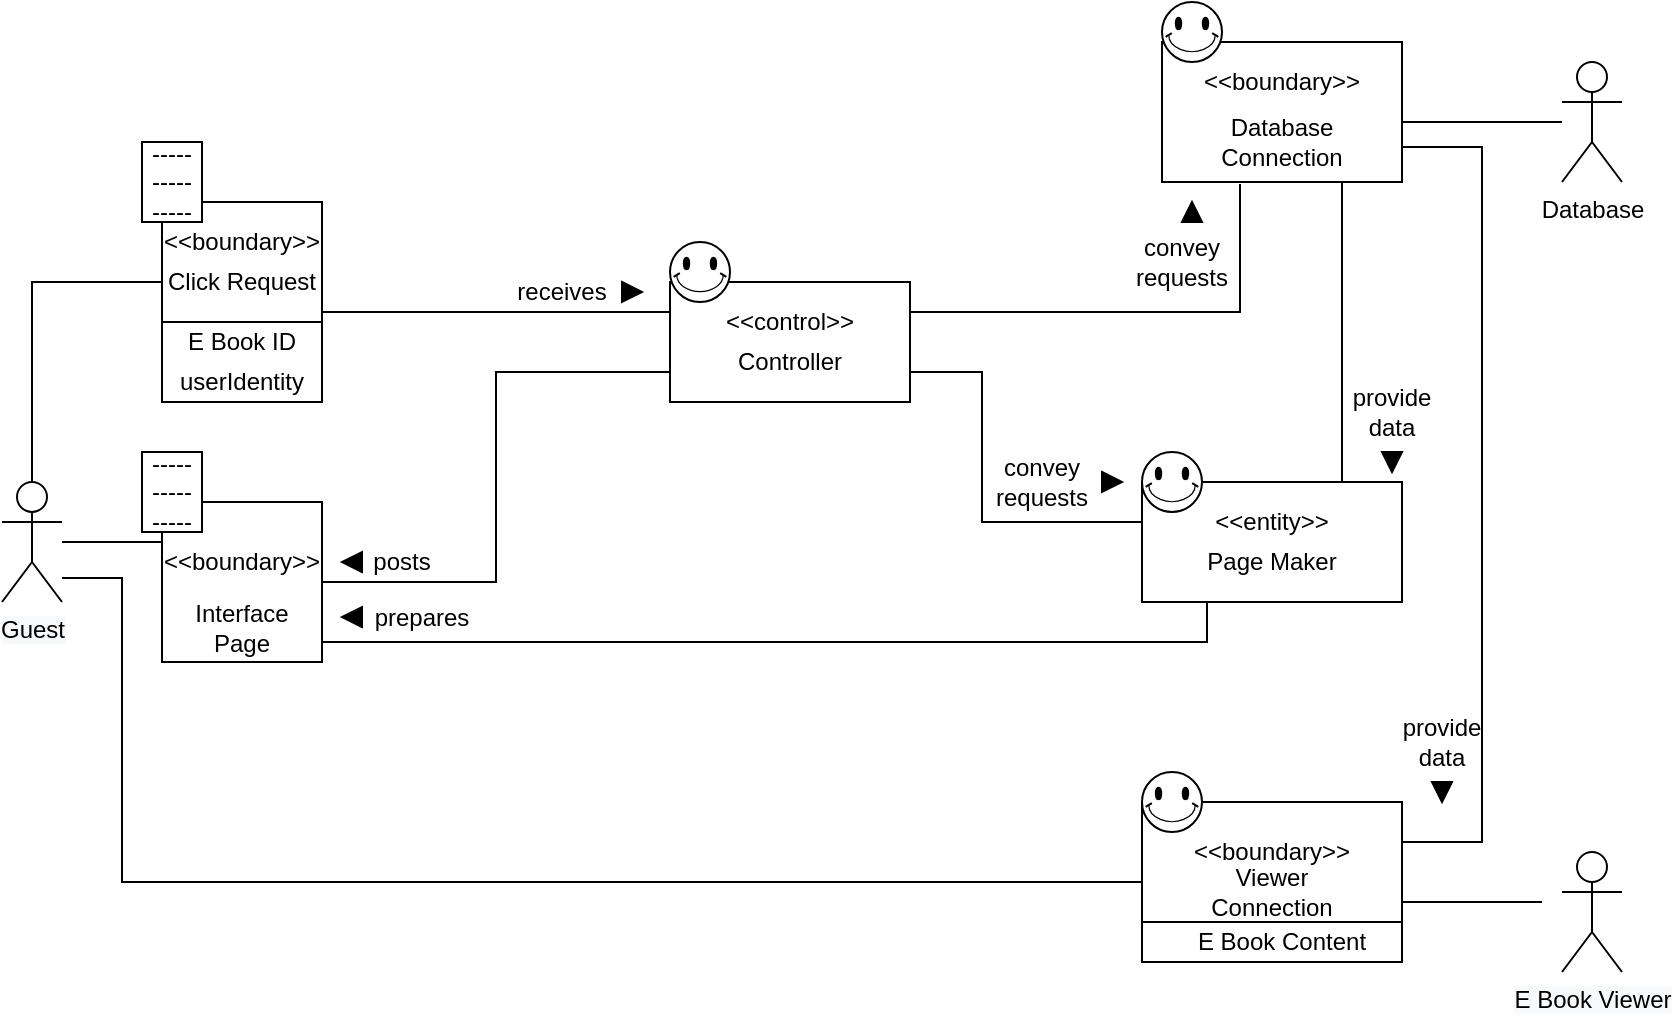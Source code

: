 <mxfile version="14.6.6" type="github">
  <diagram id="mtXusVuRq8ULlgbZbmsT" name="Page-1">
    <mxGraphModel dx="1422" dy="794" grid="1" gridSize="10" guides="1" tooltips="1" connect="1" arrows="1" fold="1" page="1" pageScale="1" pageWidth="827" pageHeight="1169" math="0" shadow="0">
      <root>
        <mxCell id="0" />
        <mxCell id="1" parent="0" />
        <mxCell id="udYR9ekKEHqNirX7fmIo-25" style="edgeStyle=orthogonalEdgeStyle;rounded=0;orthogonalLoop=1;jettySize=auto;html=1;exitX=0.25;exitY=1;exitDx=0;exitDy=0;entryX=1;entryY=0.875;entryDx=0;entryDy=0;entryPerimeter=0;endArrow=none;endFill=0;" edge="1" parent="1" source="bcshMdE293iyDVxzeFrG-1" target="bcshMdE293iyDVxzeFrG-6">
          <mxGeometry relative="1" as="geometry" />
        </mxCell>
        <mxCell id="bcshMdE293iyDVxzeFrG-1" value="" style="shape=internalStorage;whiteSpace=wrap;html=1;backgroundOutline=1;dx=130;dy=80;" parent="1" vertex="1">
          <mxGeometry x="600" y="310" width="130" height="60" as="geometry" />
        </mxCell>
        <mxCell id="bcshMdE293iyDVxzeFrG-2" value="" style="verticalLabelPosition=bottom;verticalAlign=top;html=1;shape=mxgraph.basic.smiley" parent="1" vertex="1">
          <mxGeometry x="600" y="295" width="30" height="30" as="geometry" />
        </mxCell>
        <mxCell id="udYR9ekKEHqNirX7fmIo-29" style="edgeStyle=orthogonalEdgeStyle;rounded=0;orthogonalLoop=1;jettySize=auto;html=1;exitX=1;exitY=0.75;exitDx=0;exitDy=0;entryX=1;entryY=0.25;entryDx=0;entryDy=0;endArrow=none;endFill=0;" edge="1" parent="1" source="bcshMdE293iyDVxzeFrG-3" target="bcshMdE293iyDVxzeFrG-43">
          <mxGeometry relative="1" as="geometry">
            <Array as="points">
              <mxPoint x="770" y="143" />
              <mxPoint x="770" y="490" />
            </Array>
          </mxGeometry>
        </mxCell>
        <mxCell id="bcshMdE293iyDVxzeFrG-3" value="" style="shape=internalStorage;whiteSpace=wrap;html=1;backgroundOutline=1;dx=120;dy=80;" parent="1" vertex="1">
          <mxGeometry x="610" y="90" width="120" height="70" as="geometry" />
        </mxCell>
        <mxCell id="bcshMdE293iyDVxzeFrG-4" value="" style="verticalLabelPosition=bottom;verticalAlign=top;html=1;shape=mxgraph.basic.smiley" parent="1" vertex="1">
          <mxGeometry x="610" y="70" width="30" height="30" as="geometry" />
        </mxCell>
        <mxCell id="udYR9ekKEHqNirX7fmIo-24" style="edgeStyle=orthogonalEdgeStyle;rounded=0;orthogonalLoop=1;jettySize=auto;html=1;exitX=0;exitY=0.75;exitDx=0;exitDy=0;entryX=1;entryY=0.5;entryDx=0;entryDy=0;endArrow=none;endFill=0;" edge="1" parent="1" source="bcshMdE293iyDVxzeFrG-5" target="bcshMdE293iyDVxzeFrG-6">
          <mxGeometry relative="1" as="geometry" />
        </mxCell>
        <mxCell id="udYR9ekKEHqNirX7fmIo-26" style="edgeStyle=orthogonalEdgeStyle;rounded=0;orthogonalLoop=1;jettySize=auto;html=1;exitX=1;exitY=0.75;exitDx=0;exitDy=0;entryX=0;entryY=0.5;entryDx=0;entryDy=0;endArrow=none;endFill=0;" edge="1" parent="1" source="bcshMdE293iyDVxzeFrG-5" target="bcshMdE293iyDVxzeFrG-1">
          <mxGeometry relative="1" as="geometry">
            <Array as="points">
              <mxPoint x="520" y="255" />
              <mxPoint x="520" y="330" />
              <mxPoint x="600" y="330" />
            </Array>
          </mxGeometry>
        </mxCell>
        <mxCell id="udYR9ekKEHqNirX7fmIo-27" style="edgeStyle=orthogonalEdgeStyle;rounded=0;orthogonalLoop=1;jettySize=auto;html=1;exitX=1;exitY=0.25;exitDx=0;exitDy=0;entryX=0.325;entryY=1.014;entryDx=0;entryDy=0;entryPerimeter=0;endArrow=none;endFill=0;" edge="1" parent="1" source="bcshMdE293iyDVxzeFrG-5" target="bcshMdE293iyDVxzeFrG-3">
          <mxGeometry relative="1" as="geometry" />
        </mxCell>
        <mxCell id="bcshMdE293iyDVxzeFrG-5" value="" style="shape=internalStorage;whiteSpace=wrap;html=1;backgroundOutline=1;dx=120;dy=80;" parent="1" vertex="1">
          <mxGeometry x="364" y="210" width="120" height="60" as="geometry" />
        </mxCell>
        <mxCell id="bcshMdE293iyDVxzeFrG-6" value="" style="shape=internalStorage;whiteSpace=wrap;html=1;backgroundOutline=1;dx=80;dy=110;" parent="1" vertex="1">
          <mxGeometry x="110" y="320" width="80" height="80" as="geometry" />
        </mxCell>
        <mxCell id="bcshMdE293iyDVxzeFrG-7" value="" style="shape=internalStorage;whiteSpace=wrap;html=1;backgroundOutline=1;dx=80;dy=60;" parent="1" vertex="1">
          <mxGeometry x="110" y="170" width="80" height="100" as="geometry" />
        </mxCell>
        <mxCell id="bcshMdE293iyDVxzeFrG-8" value="&lt;span style=&quot;color: rgb(0 , 0 , 0) ; font-family: &amp;#34;helvetica&amp;#34; ; font-size: 12px ; font-style: normal ; font-weight: 400 ; letter-spacing: normal ; text-align: center ; text-indent: 0px ; text-transform: none ; word-spacing: 0px ; background-color: rgb(248 , 249 , 250) ; display: inline ; float: none&quot;&gt;Guest&lt;/span&gt;&lt;br&gt;" style="shape=umlActor;verticalLabelPosition=bottom;verticalAlign=top;html=1;outlineConnect=0;" parent="1" vertex="1">
          <mxGeometry x="30" y="310" width="30" height="60" as="geometry" />
        </mxCell>
        <mxCell id="bcshMdE293iyDVxzeFrG-10" value="Interface Page" style="text;html=1;strokeColor=none;fillColor=none;align=center;verticalAlign=middle;whiteSpace=wrap;rounded=0;" parent="1" vertex="1">
          <mxGeometry x="130" y="370" width="40" height="25" as="geometry" />
        </mxCell>
        <mxCell id="bcshMdE293iyDVxzeFrG-11" value="Controller" style="text;html=1;strokeColor=none;fillColor=none;align=center;verticalAlign=middle;whiteSpace=wrap;rounded=0;" parent="1" vertex="1">
          <mxGeometry x="404" y="240" width="40" height="20" as="geometry" />
        </mxCell>
        <mxCell id="bcshMdE293iyDVxzeFrG-12" value="Page Maker" style="text;html=1;strokeColor=none;fillColor=none;align=center;verticalAlign=middle;whiteSpace=wrap;rounded=0;" parent="1" vertex="1">
          <mxGeometry x="625" y="340" width="80" height="20" as="geometry" />
        </mxCell>
        <mxCell id="bcshMdE293iyDVxzeFrG-13" value="Database Connection" style="text;html=1;strokeColor=none;fillColor=none;align=center;verticalAlign=middle;whiteSpace=wrap;rounded=0;" parent="1" vertex="1">
          <mxGeometry x="650" y="130" width="40" height="20" as="geometry" />
        </mxCell>
        <mxCell id="bcshMdE293iyDVxzeFrG-20" value="receives" style="text;html=1;strokeColor=none;fillColor=none;align=center;verticalAlign=middle;whiteSpace=wrap;rounded=0;" parent="1" vertex="1">
          <mxGeometry x="290" y="205" width="40" height="20" as="geometry" />
        </mxCell>
        <mxCell id="bcshMdE293iyDVxzeFrG-21" value="posts" style="text;html=1;strokeColor=none;fillColor=none;align=center;verticalAlign=middle;whiteSpace=wrap;rounded=0;" parent="1" vertex="1">
          <mxGeometry x="210" y="340" width="40" height="20" as="geometry" />
        </mxCell>
        <mxCell id="bcshMdE293iyDVxzeFrG-22" value="prepares" style="text;html=1;strokeColor=none;fillColor=none;align=center;verticalAlign=middle;whiteSpace=wrap;rounded=0;" parent="1" vertex="1">
          <mxGeometry x="220" y="367.5" width="40" height="20" as="geometry" />
        </mxCell>
        <mxCell id="bcshMdE293iyDVxzeFrG-23" value="convey requests" style="text;html=1;strokeColor=none;fillColor=none;align=center;verticalAlign=middle;whiteSpace=wrap;rounded=0;" parent="1" vertex="1">
          <mxGeometry x="530" y="300" width="40" height="20" as="geometry" />
        </mxCell>
        <mxCell id="bcshMdE293iyDVxzeFrG-24" value="convey requests" style="text;html=1;strokeColor=none;fillColor=none;align=center;verticalAlign=middle;whiteSpace=wrap;rounded=0;" parent="1" vertex="1">
          <mxGeometry x="600" y="190" width="40" height="20" as="geometry" />
        </mxCell>
        <mxCell id="bcshMdE293iyDVxzeFrG-25" value="provide data" style="text;html=1;strokeColor=none;fillColor=none;align=center;verticalAlign=middle;whiteSpace=wrap;rounded=0;" parent="1" vertex="1">
          <mxGeometry x="705" y="265" width="40" height="20" as="geometry" />
        </mxCell>
        <mxCell id="bcshMdE293iyDVxzeFrG-27" value="" style="endArrow=none;html=1;" parent="1" source="bcshMdE293iyDVxzeFrG-8" edge="1">
          <mxGeometry width="50" height="50" relative="1" as="geometry">
            <mxPoint x="320" y="250" as="sourcePoint" />
            <mxPoint x="110" y="340" as="targetPoint" />
          </mxGeometry>
        </mxCell>
        <mxCell id="bcshMdE293iyDVxzeFrG-28" value="" style="verticalLabelPosition=bottom;verticalAlign=top;html=1;shape=mxgraph.basic.smiley" parent="1" vertex="1">
          <mxGeometry x="364" y="190" width="30" height="30" as="geometry" />
        </mxCell>
        <mxCell id="bcshMdE293iyDVxzeFrG-29" value="&amp;lt;&amp;lt;control&amp;gt;&amp;gt;" style="text;html=1;strokeColor=none;fillColor=none;align=center;verticalAlign=middle;whiteSpace=wrap;rounded=0;" parent="1" vertex="1">
          <mxGeometry x="404" y="220" width="40" height="20" as="geometry" />
        </mxCell>
        <mxCell id="bcshMdE293iyDVxzeFrG-30" value="&amp;lt;&amp;lt;boundary&amp;gt;&amp;gt;" style="text;html=1;strokeColor=none;fillColor=none;align=center;verticalAlign=middle;whiteSpace=wrap;rounded=0;" parent="1" vertex="1">
          <mxGeometry x="130" y="180" width="40" height="20" as="geometry" />
        </mxCell>
        <mxCell id="bcshMdE293iyDVxzeFrG-31" value="&amp;lt;&amp;lt;boundary&amp;gt;&amp;gt;" style="text;html=1;strokeColor=none;fillColor=none;align=center;verticalAlign=middle;whiteSpace=wrap;rounded=0;" parent="1" vertex="1">
          <mxGeometry x="130" y="340" width="40" height="20" as="geometry" />
        </mxCell>
        <mxCell id="bcshMdE293iyDVxzeFrG-32" value="E Book ID" style="text;html=1;strokeColor=none;fillColor=none;align=center;verticalAlign=middle;whiteSpace=wrap;rounded=0;" parent="1" vertex="1">
          <mxGeometry x="110" y="230" width="80" height="20" as="geometry" />
        </mxCell>
        <mxCell id="udYR9ekKEHqNirX7fmIo-23" style="edgeStyle=orthogonalEdgeStyle;rounded=0;orthogonalLoop=1;jettySize=auto;html=1;exitX=0;exitY=0.5;exitDx=0;exitDy=0;entryX=0.5;entryY=0;entryDx=0;entryDy=0;entryPerimeter=0;endArrow=none;endFill=0;" edge="1" parent="1" source="bcshMdE293iyDVxzeFrG-33" target="bcshMdE293iyDVxzeFrG-8">
          <mxGeometry relative="1" as="geometry" />
        </mxCell>
        <mxCell id="bcshMdE293iyDVxzeFrG-33" value="Click Request" style="text;html=1;strokeColor=none;fillColor=none;align=center;verticalAlign=middle;whiteSpace=wrap;rounded=0;" parent="1" vertex="1">
          <mxGeometry x="110" y="200" width="80" height="20" as="geometry" />
        </mxCell>
        <mxCell id="bcshMdE293iyDVxzeFrG-34" value="&amp;lt;&amp;lt;boundary&amp;gt;&amp;gt;" style="text;html=1;strokeColor=none;fillColor=none;align=center;verticalAlign=middle;whiteSpace=wrap;rounded=0;" parent="1" vertex="1">
          <mxGeometry x="650" y="100" width="40" height="20" as="geometry" />
        </mxCell>
        <mxCell id="bcshMdE293iyDVxzeFrG-35" value="&amp;lt;&amp;lt;entity&amp;gt;&amp;gt;" style="text;html=1;strokeColor=none;fillColor=none;align=center;verticalAlign=middle;whiteSpace=wrap;rounded=0;" parent="1" vertex="1">
          <mxGeometry x="645" y="320" width="40" height="20" as="geometry" />
        </mxCell>
        <mxCell id="bcshMdE293iyDVxzeFrG-36" value="&lt;span&gt;Database&lt;/span&gt;" style="shape=umlActor;verticalLabelPosition=bottom;verticalAlign=top;html=1;outlineConnect=0;" parent="1" vertex="1">
          <mxGeometry x="810" y="100" width="30" height="60" as="geometry" />
        </mxCell>
        <mxCell id="bcshMdE293iyDVxzeFrG-38" value="" style="endArrow=none;html=1;" parent="1" target="bcshMdE293iyDVxzeFrG-36" edge="1">
          <mxGeometry width="50" height="50" relative="1" as="geometry">
            <mxPoint x="730" y="130" as="sourcePoint" />
            <mxPoint x="500" y="200" as="targetPoint" />
          </mxGeometry>
        </mxCell>
        <mxCell id="bcshMdE293iyDVxzeFrG-39" value="-----&lt;br&gt;-----&lt;br&gt;-----" style="whiteSpace=wrap;html=1;align=center;" parent="1" vertex="1">
          <mxGeometry x="100" y="140" width="30" height="40" as="geometry" />
        </mxCell>
        <mxCell id="bcshMdE293iyDVxzeFrG-40" value="-----&lt;br&gt;-----&lt;br&gt;-----" style="whiteSpace=wrap;html=1;align=center;" parent="1" vertex="1">
          <mxGeometry x="100" y="295" width="30" height="40" as="geometry" />
        </mxCell>
        <mxCell id="bcshMdE293iyDVxzeFrG-41" value="&lt;span style=&quot;color: rgb(0 , 0 , 0) ; font-family: &amp;#34;helvetica&amp;#34; ; font-size: 12px ; font-style: normal ; font-weight: 400 ; letter-spacing: normal ; text-align: center ; text-indent: 0px ; text-transform: none ; word-spacing: 0px ; background-color: rgb(248 , 249 , 250) ; display: inline ; float: none&quot;&gt;E Book Viewer&lt;/span&gt;&lt;br&gt;" style="shape=umlActor;verticalLabelPosition=bottom;verticalAlign=top;html=1;outlineConnect=0;" parent="1" vertex="1">
          <mxGeometry x="810" y="495" width="30" height="60" as="geometry" />
        </mxCell>
        <mxCell id="udYR9ekKEHqNirX7fmIo-28" style="edgeStyle=orthogonalEdgeStyle;rounded=0;orthogonalLoop=1;jettySize=auto;html=1;exitX=0;exitY=0.5;exitDx=0;exitDy=0;endArrow=none;endFill=0;" edge="1" parent="1" source="bcshMdE293iyDVxzeFrG-43" target="bcshMdE293iyDVxzeFrG-8">
          <mxGeometry relative="1" as="geometry">
            <mxPoint x="70" y="358" as="targetPoint" />
            <Array as="points">
              <mxPoint x="90" y="510" />
              <mxPoint x="90" y="358" />
            </Array>
          </mxGeometry>
        </mxCell>
        <mxCell id="bcshMdE293iyDVxzeFrG-43" value="" style="shape=internalStorage;whiteSpace=wrap;html=1;backgroundOutline=1;dx=130;dy=60;" parent="1" vertex="1">
          <mxGeometry x="600" y="470" width="130" height="80" as="geometry" />
        </mxCell>
        <mxCell id="bcshMdE293iyDVxzeFrG-44" value="&amp;lt;&amp;lt;boundary&amp;gt;&amp;gt;" style="text;html=1;strokeColor=none;fillColor=none;align=center;verticalAlign=middle;whiteSpace=wrap;rounded=0;" parent="1" vertex="1">
          <mxGeometry x="645" y="485" width="40" height="20" as="geometry" />
        </mxCell>
        <mxCell id="bcshMdE293iyDVxzeFrG-45" value="Viewer Connection" style="text;html=1;strokeColor=none;fillColor=none;align=center;verticalAlign=middle;whiteSpace=wrap;rounded=0;" parent="1" vertex="1">
          <mxGeometry x="645" y="505" width="40" height="20" as="geometry" />
        </mxCell>
        <mxCell id="bcshMdE293iyDVxzeFrG-47" value="provide data" style="text;html=1;strokeColor=none;fillColor=none;align=center;verticalAlign=middle;whiteSpace=wrap;rounded=0;" parent="1" vertex="1">
          <mxGeometry x="730" y="430" width="40" height="20" as="geometry" />
        </mxCell>
        <mxCell id="bcshMdE293iyDVxzeFrG-48" value="" style="endArrow=none;html=1;" parent="1" edge="1">
          <mxGeometry width="50" height="50" relative="1" as="geometry">
            <mxPoint x="730" y="520" as="sourcePoint" />
            <mxPoint x="800" y="520" as="targetPoint" />
          </mxGeometry>
        </mxCell>
        <mxCell id="bcshMdE293iyDVxzeFrG-50" value="" style="verticalLabelPosition=bottom;verticalAlign=top;html=1;shape=mxgraph.basic.smiley" parent="1" vertex="1">
          <mxGeometry x="600" y="455" width="30" height="30" as="geometry" />
        </mxCell>
        <mxCell id="udYR9ekKEHqNirX7fmIo-1" value="" style="endArrow=none;html=1;entryX=0;entryY=0.25;entryDx=0;entryDy=0;" edge="1" parent="1" target="bcshMdE293iyDVxzeFrG-5">
          <mxGeometry width="50" height="50" relative="1" as="geometry">
            <mxPoint x="190" y="225" as="sourcePoint" />
            <mxPoint x="240" y="170" as="targetPoint" />
          </mxGeometry>
        </mxCell>
        <mxCell id="udYR9ekKEHqNirX7fmIo-2" value="" style="triangle;whiteSpace=wrap;html=1;fillColor=#000000;" vertex="1" parent="1">
          <mxGeometry x="340" y="210" width="10" height="10" as="geometry" />
        </mxCell>
        <mxCell id="udYR9ekKEHqNirX7fmIo-4" value="" style="triangle;whiteSpace=wrap;html=1;fillColor=#000000;direction=west;" vertex="1" parent="1">
          <mxGeometry x="200" y="345" width="10" height="10" as="geometry" />
        </mxCell>
        <mxCell id="udYR9ekKEHqNirX7fmIo-6" value="" style="triangle;whiteSpace=wrap;html=1;fillColor=#000000;" vertex="1" parent="1">
          <mxGeometry x="580" y="305" width="10" height="10" as="geometry" />
        </mxCell>
        <mxCell id="udYR9ekKEHqNirX7fmIo-8" value="" style="triangle;whiteSpace=wrap;html=1;fillColor=#000000;direction=west;" vertex="1" parent="1">
          <mxGeometry x="200" y="372.5" width="10" height="10" as="geometry" />
        </mxCell>
        <mxCell id="udYR9ekKEHqNirX7fmIo-10" value="" style="triangle;whiteSpace=wrap;html=1;fillColor=#000000;direction=north;" vertex="1" parent="1">
          <mxGeometry x="620" y="170" width="10" height="10" as="geometry" />
        </mxCell>
        <mxCell id="udYR9ekKEHqNirX7fmIo-11" value="" style="endArrow=none;html=1;entryX=0.75;entryY=1;entryDx=0;entryDy=0;" edge="1" parent="1" target="bcshMdE293iyDVxzeFrG-3">
          <mxGeometry width="50" height="50" relative="1" as="geometry">
            <mxPoint x="700" y="310" as="sourcePoint" />
            <mxPoint x="700" y="160" as="targetPoint" />
          </mxGeometry>
        </mxCell>
        <mxCell id="udYR9ekKEHqNirX7fmIo-13" value="" style="triangle;whiteSpace=wrap;html=1;fillColor=#000000;direction=south;" vertex="1" parent="1">
          <mxGeometry x="720" y="295" width="10" height="10" as="geometry" />
        </mxCell>
        <mxCell id="udYR9ekKEHqNirX7fmIo-15" value="" style="triangle;whiteSpace=wrap;html=1;fillColor=#000000;direction=south;" vertex="1" parent="1">
          <mxGeometry x="745" y="460" width="10" height="10" as="geometry" />
        </mxCell>
        <mxCell id="udYR9ekKEHqNirX7fmIo-16" value="userIdentity" style="text;html=1;strokeColor=none;fillColor=none;align=center;verticalAlign=middle;whiteSpace=wrap;rounded=0;" vertex="1" parent="1">
          <mxGeometry x="110" y="250" width="80" height="20" as="geometry" />
        </mxCell>
        <mxCell id="udYR9ekKEHqNirX7fmIo-18" value="E Book Content" style="text;html=1;strokeColor=none;fillColor=none;align=center;verticalAlign=middle;whiteSpace=wrap;rounded=0;" vertex="1" parent="1">
          <mxGeometry x="620" y="530" width="100" height="20" as="geometry" />
        </mxCell>
      </root>
    </mxGraphModel>
  </diagram>
</mxfile>
